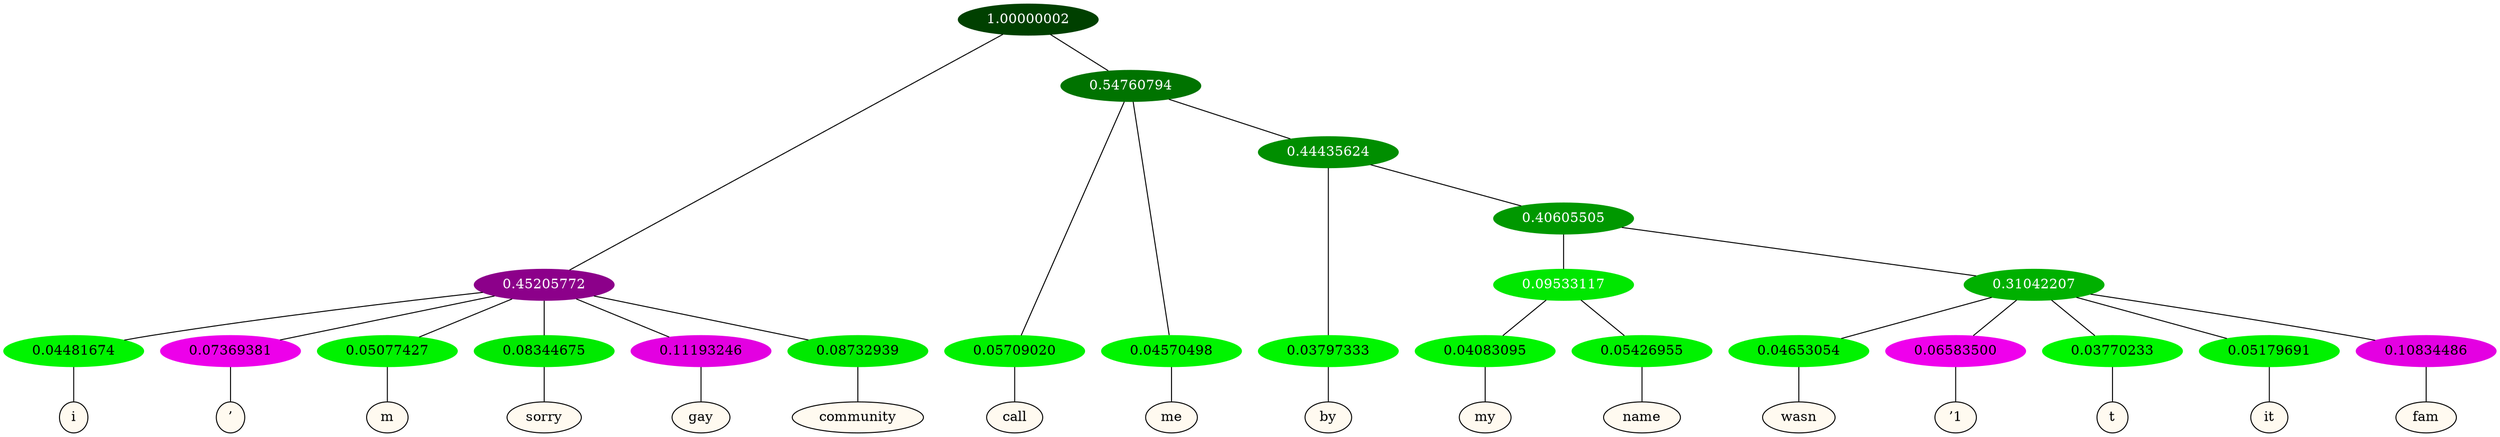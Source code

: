 graph {
	node [format=png height=0.15 nodesep=0.001 ordering=out overlap=prism overlap_scaling=0.01 ranksep=0.001 ratio=0.2 style=filled width=0.15]
	{
		rank=same
		a_w_3 [label=i color=black fillcolor=floralwhite style="filled,solid"]
		a_w_4 [label="’" color=black fillcolor=floralwhite style="filled,solid"]
		a_w_5 [label=m color=black fillcolor=floralwhite style="filled,solid"]
		a_w_6 [label=sorry color=black fillcolor=floralwhite style="filled,solid"]
		a_w_7 [label=gay color=black fillcolor=floralwhite style="filled,solid"]
		a_w_8 [label=community color=black fillcolor=floralwhite style="filled,solid"]
		a_w_9 [label=call color=black fillcolor=floralwhite style="filled,solid"]
		a_w_10 [label=me color=black fillcolor=floralwhite style="filled,solid"]
		a_w_12 [label=by color=black fillcolor=floralwhite style="filled,solid"]
		a_w_16 [label=my color=black fillcolor=floralwhite style="filled,solid"]
		a_w_17 [label=name color=black fillcolor=floralwhite style="filled,solid"]
		a_w_18 [label=wasn color=black fillcolor=floralwhite style="filled,solid"]
		a_w_19 [label="’1" color=black fillcolor=floralwhite style="filled,solid"]
		a_w_20 [label=t color=black fillcolor=floralwhite style="filled,solid"]
		a_w_21 [label=it color=black fillcolor=floralwhite style="filled,solid"]
		a_w_22 [label=fam color=black fillcolor=floralwhite style="filled,solid"]
	}
	a_n_3 -- a_w_3
	a_n_4 -- a_w_4
	a_n_5 -- a_w_5
	a_n_6 -- a_w_6
	a_n_7 -- a_w_7
	a_n_8 -- a_w_8
	a_n_9 -- a_w_9
	a_n_10 -- a_w_10
	a_n_12 -- a_w_12
	a_n_16 -- a_w_16
	a_n_17 -- a_w_17
	a_n_18 -- a_w_18
	a_n_19 -- a_w_19
	a_n_20 -- a_w_20
	a_n_21 -- a_w_21
	a_n_22 -- a_w_22
	{
		rank=same
		a_n_3 [label=0.04481674 color="0.334 1.000 0.955" fontcolor=black]
		a_n_4 [label=0.07369381 color="0.835 1.000 0.926" fontcolor=black]
		a_n_5 [label=0.05077427 color="0.334 1.000 0.949" fontcolor=black]
		a_n_6 [label=0.08344675 color="0.334 1.000 0.917" fontcolor=black]
		a_n_7 [label=0.11193246 color="0.835 1.000 0.888" fontcolor=black]
		a_n_8 [label=0.08732939 color="0.334 1.000 0.913" fontcolor=black]
		a_n_9 [label=0.05709020 color="0.334 1.000 0.943" fontcolor=black]
		a_n_10 [label=0.04570498 color="0.334 1.000 0.954" fontcolor=black]
		a_n_12 [label=0.03797333 color="0.334 1.000 0.962" fontcolor=black]
		a_n_16 [label=0.04083095 color="0.334 1.000 0.959" fontcolor=black]
		a_n_17 [label=0.05426955 color="0.334 1.000 0.946" fontcolor=black]
		a_n_18 [label=0.04653054 color="0.334 1.000 0.953" fontcolor=black]
		a_n_19 [label=0.06583500 color="0.835 1.000 0.934" fontcolor=black]
		a_n_20 [label=0.03770233 color="0.334 1.000 0.962" fontcolor=black]
		a_n_21 [label=0.05179691 color="0.334 1.000 0.948" fontcolor=black]
		a_n_22 [label=0.10834486 color="0.835 1.000 0.892" fontcolor=black]
	}
	a_n_0 [label=1.00000002 color="0.334 1.000 0.250" fontcolor=grey99]
	a_n_1 [label=0.45205772 color="0.835 1.000 0.548" fontcolor=grey99]
	a_n_0 -- a_n_1
	a_n_2 [label=0.54760794 color="0.334 1.000 0.452" fontcolor=grey99]
	a_n_0 -- a_n_2
	a_n_1 -- a_n_3
	a_n_1 -- a_n_4
	a_n_1 -- a_n_5
	a_n_1 -- a_n_6
	a_n_1 -- a_n_7
	a_n_1 -- a_n_8
	a_n_2 -- a_n_9
	a_n_2 -- a_n_10
	a_n_11 [label=0.44435624 color="0.334 1.000 0.556" fontcolor=grey99]
	a_n_2 -- a_n_11
	a_n_11 -- a_n_12
	a_n_13 [label=0.40605505 color="0.334 1.000 0.594" fontcolor=grey99]
	a_n_11 -- a_n_13
	a_n_14 [label=0.09533117 color="0.334 1.000 0.905" fontcolor=grey99]
	a_n_13 -- a_n_14
	a_n_15 [label=0.31042207 color="0.334 1.000 0.690" fontcolor=grey99]
	a_n_13 -- a_n_15
	a_n_14 -- a_n_16
	a_n_14 -- a_n_17
	a_n_15 -- a_n_18
	a_n_15 -- a_n_19
	a_n_15 -- a_n_20
	a_n_15 -- a_n_21
	a_n_15 -- a_n_22
}
